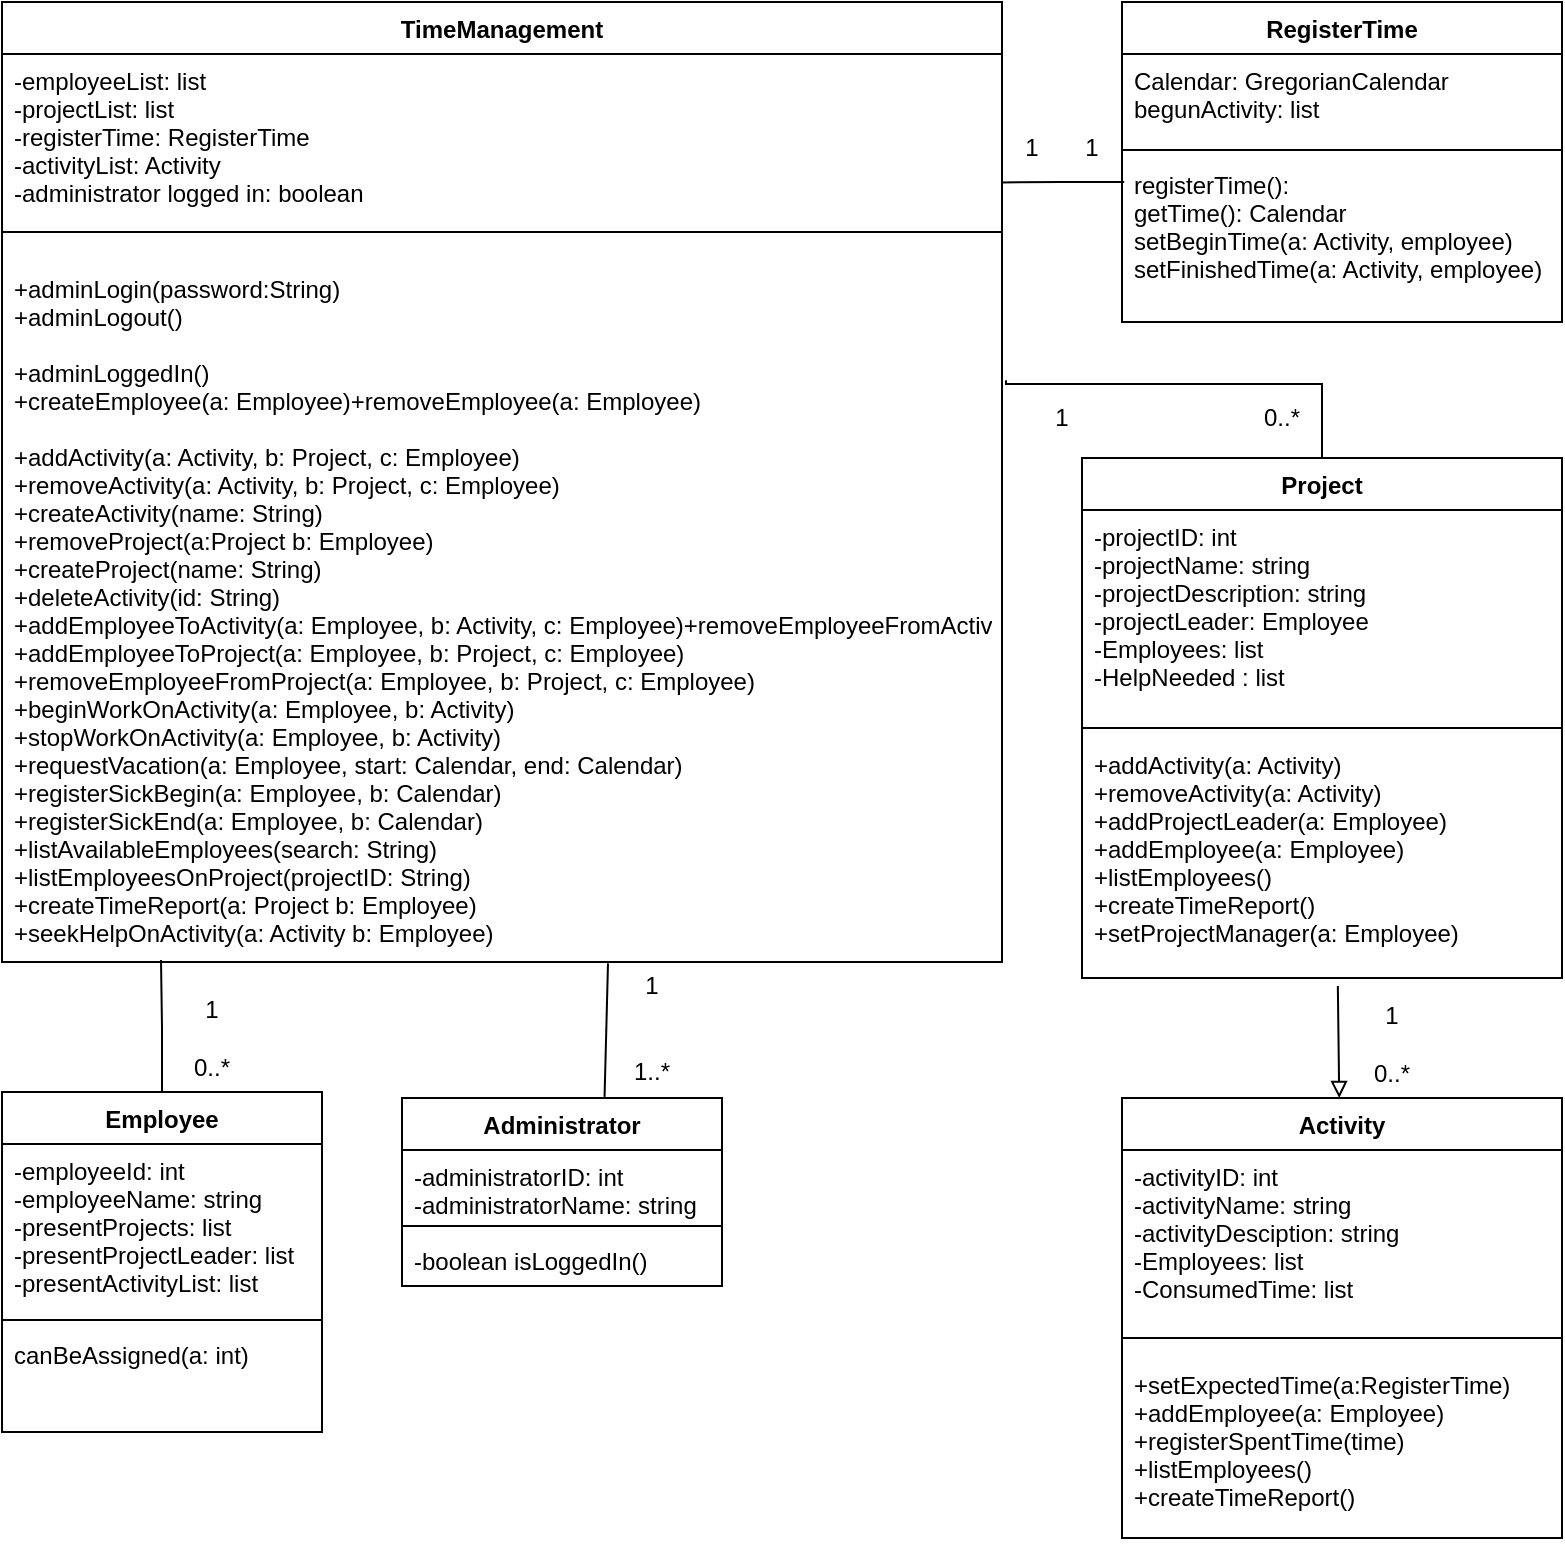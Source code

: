 <mxfile version="14.4.9" type="github">
  <diagram id="PCQ58YYebL1j8_6p8NTY" name="Page-1">
    <mxGraphModel dx="1422" dy="791" grid="0" gridSize="10" guides="1" tooltips="1" connect="1" arrows="1" fold="1" page="1" pageScale="1" pageWidth="850" pageHeight="1100" math="0" shadow="0">
      <root>
        <mxCell id="0" />
        <mxCell id="1" parent="0" />
        <mxCell id="gdBt45IGn8SjIjo88xXn-16" style="edgeStyle=orthogonalEdgeStyle;rounded=0;orthogonalLoop=1;jettySize=auto;html=1;entryX=0.159;entryY=0.997;entryDx=0;entryDy=0;entryPerimeter=0;endArrow=none;endFill=0;" parent="1" source="9kYQHJIdZvFuiitPSYiP-5" target="5m66WqZjrvTX8Qn4TSuP-7" edge="1">
          <mxGeometry relative="1" as="geometry" />
        </mxCell>
        <mxCell id="9kYQHJIdZvFuiitPSYiP-5" value="Employee" style="swimlane;fontStyle=1;align=center;verticalAlign=top;childLayout=stackLayout;horizontal=1;startSize=26;horizontalStack=0;resizeParent=1;resizeParentMax=0;resizeLast=0;collapsible=1;marginBottom=0;" parent="1" vertex="1">
          <mxGeometry x="20" y="817" width="160" height="170" as="geometry" />
        </mxCell>
        <mxCell id="9kYQHJIdZvFuiitPSYiP-6" value="-employeeId: int&#xa;-employeeName: string&#xa;-presentProjects: list&#xa;-presentProjectLeader: list&#xa;-presentActivityList: list&#xa;" style="text;strokeColor=none;fillColor=none;align=left;verticalAlign=top;spacingLeft=4;spacingRight=4;overflow=hidden;rotatable=0;points=[[0,0.5],[1,0.5]];portConstraint=eastwest;" parent="9kYQHJIdZvFuiitPSYiP-5" vertex="1">
          <mxGeometry y="26" width="160" height="84" as="geometry" />
        </mxCell>
        <mxCell id="9kYQHJIdZvFuiitPSYiP-7" value="" style="line;strokeWidth=1;fillColor=none;align=left;verticalAlign=middle;spacingTop=-1;spacingLeft=3;spacingRight=3;rotatable=0;labelPosition=right;points=[];portConstraint=eastwest;" parent="9kYQHJIdZvFuiitPSYiP-5" vertex="1">
          <mxGeometry y="110" width="160" height="8" as="geometry" />
        </mxCell>
        <mxCell id="9kYQHJIdZvFuiitPSYiP-8" value="canBeAssigned(a: int)" style="text;strokeColor=none;fillColor=none;align=left;verticalAlign=top;spacingLeft=4;spacingRight=4;overflow=hidden;rotatable=0;points=[[0,0.5],[1,0.5]];portConstraint=eastwest;" parent="9kYQHJIdZvFuiitPSYiP-5" vertex="1">
          <mxGeometry y="118" width="160" height="52" as="geometry" />
        </mxCell>
        <mxCell id="9kYQHJIdZvFuiitPSYiP-13" value="Administrator" style="swimlane;fontStyle=1;align=center;verticalAlign=top;childLayout=stackLayout;horizontal=1;startSize=26;horizontalStack=0;resizeParent=1;resizeParentMax=0;resizeLast=0;collapsible=1;marginBottom=0;" parent="1" vertex="1">
          <mxGeometry x="220" y="820" width="160" height="94" as="geometry" />
        </mxCell>
        <mxCell id="9kYQHJIdZvFuiitPSYiP-14" value="-administratorID: int&#xa;-administratorName: string" style="text;strokeColor=none;fillColor=none;align=left;verticalAlign=top;spacingLeft=4;spacingRight=4;overflow=hidden;rotatable=0;points=[[0,0.5],[1,0.5]];portConstraint=eastwest;" parent="9kYQHJIdZvFuiitPSYiP-13" vertex="1">
          <mxGeometry y="26" width="160" height="34" as="geometry" />
        </mxCell>
        <mxCell id="9kYQHJIdZvFuiitPSYiP-15" value="" style="line;strokeWidth=1;fillColor=none;align=left;verticalAlign=middle;spacingTop=-1;spacingLeft=3;spacingRight=3;rotatable=0;labelPosition=right;points=[];portConstraint=eastwest;" parent="9kYQHJIdZvFuiitPSYiP-13" vertex="1">
          <mxGeometry y="60" width="160" height="8" as="geometry" />
        </mxCell>
        <mxCell id="9kYQHJIdZvFuiitPSYiP-16" value="-boolean isLoggedIn()" style="text;strokeColor=none;fillColor=none;align=left;verticalAlign=top;spacingLeft=4;spacingRight=4;overflow=hidden;rotatable=0;points=[[0,0.5],[1,0.5]];portConstraint=eastwest;" parent="9kYQHJIdZvFuiitPSYiP-13" vertex="1">
          <mxGeometry y="68" width="160" height="26" as="geometry" />
        </mxCell>
        <mxCell id="gdBt45IGn8SjIjo88xXn-7" style="edgeStyle=orthogonalEdgeStyle;rounded=0;orthogonalLoop=1;jettySize=auto;html=1;entryX=1.004;entryY=0.169;entryDx=0;entryDy=0;entryPerimeter=0;endArrow=none;endFill=0;" parent="1" source="9kYQHJIdZvFuiitPSYiP-17" target="5m66WqZjrvTX8Qn4TSuP-7" edge="1">
          <mxGeometry relative="1" as="geometry">
            <Array as="points">
              <mxPoint x="680" y="463" />
            </Array>
          </mxGeometry>
        </mxCell>
        <mxCell id="9kYQHJIdZvFuiitPSYiP-17" value="Project" style="swimlane;fontStyle=1;align=center;verticalAlign=top;childLayout=stackLayout;horizontal=1;startSize=26;horizontalStack=0;resizeParent=1;resizeParentMax=0;resizeLast=0;collapsible=1;marginBottom=0;" parent="1" vertex="1">
          <mxGeometry x="560" y="500" width="240" height="260" as="geometry">
            <mxRectangle x="420" y="300" width="70" height="26" as="alternateBounds" />
          </mxGeometry>
        </mxCell>
        <mxCell id="9kYQHJIdZvFuiitPSYiP-18" value="-projectID: int&#xa;-projectName: string&#xa;-projectDescription: string&#xa;-projectLeader: Employee&#xa;-Employees: list&#xa;-HelpNeeded : list&#xa;&#xa;&#xa;&#xa;" style="text;strokeColor=none;fillColor=none;align=left;verticalAlign=top;spacingLeft=4;spacingRight=4;overflow=hidden;rotatable=0;points=[[0,0.5],[1,0.5]];portConstraint=eastwest;" parent="9kYQHJIdZvFuiitPSYiP-17" vertex="1">
          <mxGeometry y="26" width="240" height="104" as="geometry" />
        </mxCell>
        <mxCell id="9kYQHJIdZvFuiitPSYiP-19" value="" style="line;strokeWidth=1;fillColor=none;align=left;verticalAlign=middle;spacingTop=-1;spacingLeft=3;spacingRight=3;rotatable=0;labelPosition=right;points=[];portConstraint=eastwest;" parent="9kYQHJIdZvFuiitPSYiP-17" vertex="1">
          <mxGeometry y="130" width="240" height="10" as="geometry" />
        </mxCell>
        <mxCell id="9kYQHJIdZvFuiitPSYiP-20" value="+addActivity(a: Activity)&#xa;+removeActivity(a: Activity)&#xa;+addProjectLeader(a: Employee)&#xa;+addEmployee(a: Employee)&#xa;+listEmployees()&#xa;+createTimeReport()&#xa;+setProjectManager(a: Employee)&#xa;&#xa;&#xa;&#xa;" style="text;strokeColor=none;fillColor=none;align=left;verticalAlign=top;spacingLeft=4;spacingRight=4;overflow=hidden;rotatable=0;points=[[0,0.5],[1,0.5]];portConstraint=eastwest;" parent="9kYQHJIdZvFuiitPSYiP-17" vertex="1">
          <mxGeometry y="140" width="240" height="120" as="geometry" />
        </mxCell>
        <mxCell id="9kYQHJIdZvFuiitPSYiP-21" value="Activity" style="swimlane;fontStyle=1;align=center;verticalAlign=top;childLayout=stackLayout;horizontal=1;startSize=26;horizontalStack=0;resizeParent=1;resizeParentMax=0;resizeLast=0;collapsible=1;marginBottom=0;" parent="1" vertex="1">
          <mxGeometry x="580" y="820" width="220" height="220" as="geometry" />
        </mxCell>
        <mxCell id="9kYQHJIdZvFuiitPSYiP-22" value="-activityID: int&#xa;-activityName: string&#xa;-activityDesciption: string&#xa;-Employees: list&#xa;-ConsumedTime: list&#xa;&#xa;" style="text;strokeColor=none;fillColor=none;align=left;verticalAlign=top;spacingLeft=4;spacingRight=4;overflow=hidden;rotatable=0;points=[[0,0.5],[1,0.5]];portConstraint=eastwest;" parent="9kYQHJIdZvFuiitPSYiP-21" vertex="1">
          <mxGeometry y="26" width="220" height="84" as="geometry" />
        </mxCell>
        <mxCell id="9kYQHJIdZvFuiitPSYiP-23" value="" style="line;strokeWidth=1;fillColor=none;align=left;verticalAlign=middle;spacingTop=-1;spacingLeft=3;spacingRight=3;rotatable=0;labelPosition=right;points=[];portConstraint=eastwest;" parent="9kYQHJIdZvFuiitPSYiP-21" vertex="1">
          <mxGeometry y="110" width="220" height="20" as="geometry" />
        </mxCell>
        <mxCell id="9kYQHJIdZvFuiitPSYiP-24" value="+setExpectedTime(a:RegisterTime)&#xa;+addEmployee(a: Employee)&#xa;+registerSpentTime(time)&#xa;+listEmployees()&#xa;+createTimeReport()&#xa;" style="text;strokeColor=none;fillColor=none;align=left;verticalAlign=top;spacingLeft=4;spacingRight=4;overflow=hidden;rotatable=0;points=[[0,0.5],[1,0.5]];portConstraint=eastwest;" parent="9kYQHJIdZvFuiitPSYiP-21" vertex="1">
          <mxGeometry y="130" width="220" height="90" as="geometry" />
        </mxCell>
        <mxCell id="gdBt45IGn8SjIjo88xXn-4" style="edgeStyle=orthogonalEdgeStyle;rounded=0;orthogonalLoop=1;jettySize=auto;html=1;entryX=0.999;entryY=0.868;entryDx=0;entryDy=0;entryPerimeter=0;endArrow=none;endFill=0;exitX=0.005;exitY=0.146;exitDx=0;exitDy=0;exitPerimeter=0;" parent="1" source="9kYQHJIdZvFuiitPSYiP-28" target="5m66WqZjrvTX8Qn4TSuP-5" edge="1">
          <mxGeometry relative="1" as="geometry" />
        </mxCell>
        <mxCell id="9kYQHJIdZvFuiitPSYiP-25" value="RegisterTime" style="swimlane;fontStyle=1;align=center;verticalAlign=top;childLayout=stackLayout;horizontal=1;startSize=26;horizontalStack=0;resizeParent=1;resizeParentMax=0;resizeLast=0;collapsible=1;marginBottom=0;" parent="1" vertex="1">
          <mxGeometry x="580" y="272" width="220" height="160" as="geometry" />
        </mxCell>
        <mxCell id="9kYQHJIdZvFuiitPSYiP-26" value="Calendar: GregorianCalendar&#xa;begunActivity: list&#xa;" style="text;strokeColor=none;fillColor=none;align=left;verticalAlign=top;spacingLeft=4;spacingRight=4;overflow=hidden;rotatable=0;points=[[0,0.5],[1,0.5]];portConstraint=eastwest;" parent="9kYQHJIdZvFuiitPSYiP-25" vertex="1">
          <mxGeometry y="26" width="220" height="44" as="geometry" />
        </mxCell>
        <mxCell id="9kYQHJIdZvFuiitPSYiP-27" value="" style="line;strokeWidth=1;fillColor=none;align=left;verticalAlign=middle;spacingTop=-1;spacingLeft=3;spacingRight=3;rotatable=0;labelPosition=right;points=[];portConstraint=eastwest;" parent="9kYQHJIdZvFuiitPSYiP-25" vertex="1">
          <mxGeometry y="70" width="220" height="8" as="geometry" />
        </mxCell>
        <mxCell id="9kYQHJIdZvFuiitPSYiP-28" value="registerTime():&#xa;getTime(): Calendar&#xa;setBeginTime(a: Activity, employee)&#xa;setFinishedTime(a: Activity, employee)&#xa;" style="text;strokeColor=none;fillColor=none;align=left;verticalAlign=top;spacingLeft=4;spacingRight=4;overflow=hidden;rotatable=0;points=[[0,0.5],[1,0.5]];portConstraint=eastwest;" parent="9kYQHJIdZvFuiitPSYiP-25" vertex="1">
          <mxGeometry y="78" width="220" height="82" as="geometry" />
        </mxCell>
        <mxCell id="5m66WqZjrvTX8Qn4TSuP-4" value="TimeManagement" style="swimlane;fontStyle=1;align=center;verticalAlign=top;childLayout=stackLayout;horizontal=1;startSize=26;horizontalStack=0;resizeParent=1;resizeParentMax=0;resizeLast=0;collapsible=1;marginBottom=0;" parent="1" vertex="1">
          <mxGeometry x="20" y="272" width="500" height="480" as="geometry" />
        </mxCell>
        <mxCell id="5m66WqZjrvTX8Qn4TSuP-5" value="-employeeList: list&#xa;-projectList: list&#xa;-registerTime: RegisterTime&#xa;-activityList: Activity&#xa;-administrator logged in: boolean&#xa;&#xa;" style="text;strokeColor=none;fillColor=none;align=left;verticalAlign=top;spacingLeft=4;spacingRight=4;overflow=hidden;rotatable=0;points=[[0,0.5],[1,0.5]];portConstraint=eastwest;" parent="5m66WqZjrvTX8Qn4TSuP-4" vertex="1">
          <mxGeometry y="26" width="500" height="74" as="geometry" />
        </mxCell>
        <mxCell id="5m66WqZjrvTX8Qn4TSuP-6" value="" style="line;strokeWidth=1;fillColor=none;align=left;verticalAlign=middle;spacingTop=-1;spacingLeft=3;spacingRight=3;rotatable=0;labelPosition=right;points=[];portConstraint=eastwest;" parent="5m66WqZjrvTX8Qn4TSuP-4" vertex="1">
          <mxGeometry y="100" width="500" height="30" as="geometry" />
        </mxCell>
        <mxCell id="5m66WqZjrvTX8Qn4TSuP-7" value="+adminLogin(password:String)&#xa;+adminLogout()&#xa;&#xa;+adminLoggedIn()&#xa;+createEmployee(a: Employee)+removeEmployee(a: Employee)&#xa;&#xa;+addActivity(a: Activity, b: Project, c: Employee)&#xa;+removeActivity(a: Activity, b: Project, c: Employee)&#xa;+createActivity(name: String)&#xa;+removeProject(a:Project b: Employee)&#xa;+createProject(name: String)&#xa;+deleteActivity(id: String)&#xa;+addEmployeeToActivity(a: Employee, b: Activity, c: Employee)+removeEmployeeFromActivity(a: Employee, b: Activity, c: Employee)&#xa;+addEmployeeToProject(a: Employee, b: Project, c: Employee)&#xa;+removeEmployeeFromProject(a: Employee, b: Project, c: Employee)&#xa;+beginWorkOnActivity(a: Employee, b: Activity)&#xa;+stopWorkOnActivity(a: Employee, b: Activity)&#xa;+requestVacation(a: Employee, start: Calendar, end: Calendar)&#xa;+registerSickBegin(a: Employee, b: Calendar)&#xa;+registerSickEnd(a: Employee, b: Calendar)&#xa;+listAvailableEmployees(search: String)&#xa;+listEmployeesOnProject(projectID: String)&#xa;+createTimeReport(a: Project b: Employee)&#xa;+seekHelpOnActivity(a: Activity b: Employee)&#xa;&#xa;&#xa;&#xa;" style="text;strokeColor=none;fillColor=none;align=left;verticalAlign=top;spacingLeft=4;spacingRight=4;overflow=hidden;rotatable=0;points=[[0,0.5],[1,0.5]];portConstraint=eastwest;" parent="5m66WqZjrvTX8Qn4TSuP-4" vertex="1">
          <mxGeometry y="130" width="500" height="350" as="geometry" />
        </mxCell>
        <mxCell id="gdBt45IGn8SjIjo88xXn-5" value="1&amp;nbsp; &amp;nbsp;&amp;nbsp; &amp;nbsp; 1" style="text;html=1;strokeColor=none;fillColor=none;align=center;verticalAlign=middle;whiteSpace=wrap;rounded=0;" parent="1" vertex="1">
          <mxGeometry x="530" y="330" width="40" height="30" as="geometry" />
        </mxCell>
        <mxCell id="gdBt45IGn8SjIjo88xXn-8" value="1" style="text;html=1;strokeColor=none;fillColor=none;align=center;verticalAlign=middle;whiteSpace=wrap;rounded=0;" parent="1" vertex="1">
          <mxGeometry x="530" y="470" width="40" height="20" as="geometry" />
        </mxCell>
        <mxCell id="gdBt45IGn8SjIjo88xXn-9" value="0..*" style="text;html=1;strokeColor=none;fillColor=none;align=center;verticalAlign=middle;whiteSpace=wrap;rounded=0;" parent="1" vertex="1">
          <mxGeometry x="640" y="470" width="40" height="20" as="geometry" />
        </mxCell>
        <mxCell id="gdBt45IGn8SjIjo88xXn-11" value="&lt;div&gt;1&lt;/div&gt;&lt;div&gt;&lt;br&gt;&lt;/div&gt;&lt;div&gt;0..*&lt;br&gt;&lt;/div&gt;" style="text;html=1;strokeColor=none;fillColor=none;align=center;verticalAlign=middle;whiteSpace=wrap;rounded=0;" parent="1" vertex="1">
          <mxGeometry x="695" y="773" width="40" height="40" as="geometry" />
        </mxCell>
        <mxCell id="gdBt45IGn8SjIjo88xXn-13" value="" style="endArrow=none;html=1;exitX=0.606;exitY=1.002;exitDx=0;exitDy=0;exitPerimeter=0;entryX=0.633;entryY=-0.006;entryDx=0;entryDy=0;entryPerimeter=0;endFill=0;" parent="1" source="5m66WqZjrvTX8Qn4TSuP-7" target="9kYQHJIdZvFuiitPSYiP-13" edge="1">
          <mxGeometry width="50" height="50" relative="1" as="geometry">
            <mxPoint x="560" y="610" as="sourcePoint" />
            <mxPoint x="610" y="560" as="targetPoint" />
          </mxGeometry>
        </mxCell>
        <mxCell id="gdBt45IGn8SjIjo88xXn-14" value="&lt;div&gt;1&lt;/div&gt;&lt;div&gt;&lt;br&gt;&lt;/div&gt;&lt;div&gt;&lt;br&gt;&lt;/div&gt;&lt;div&gt;1..*&lt;br&gt;&lt;/div&gt;" style="text;html=1;strokeColor=none;fillColor=none;align=center;verticalAlign=middle;whiteSpace=wrap;rounded=0;" parent="1" vertex="1">
          <mxGeometry x="320" y="760" width="50" height="50" as="geometry" />
        </mxCell>
        <mxCell id="gdBt45IGn8SjIjo88xXn-17" value="&lt;div&gt;1&lt;/div&gt;&lt;div&gt;&lt;br&gt;&lt;/div&gt;&lt;div&gt;0..*&lt;br&gt;&lt;/div&gt;" style="text;html=1;strokeColor=none;fillColor=none;align=center;verticalAlign=middle;whiteSpace=wrap;rounded=0;" parent="1" vertex="1">
          <mxGeometry x="90" y="770" width="70" height="40" as="geometry" />
        </mxCell>
        <mxCell id="0s0s-6XTpbsKPwQHAhZk-1" value="" style="endArrow=block;html=1;exitX=0.533;exitY=1.033;exitDx=0;exitDy=0;exitPerimeter=0;endFill=0;" edge="1" parent="1" source="9kYQHJIdZvFuiitPSYiP-20" target="9kYQHJIdZvFuiitPSYiP-21">
          <mxGeometry width="50" height="50" relative="1" as="geometry">
            <mxPoint x="399" y="685" as="sourcePoint" />
            <mxPoint x="449" y="635" as="targetPoint" />
          </mxGeometry>
        </mxCell>
      </root>
    </mxGraphModel>
  </diagram>
</mxfile>
